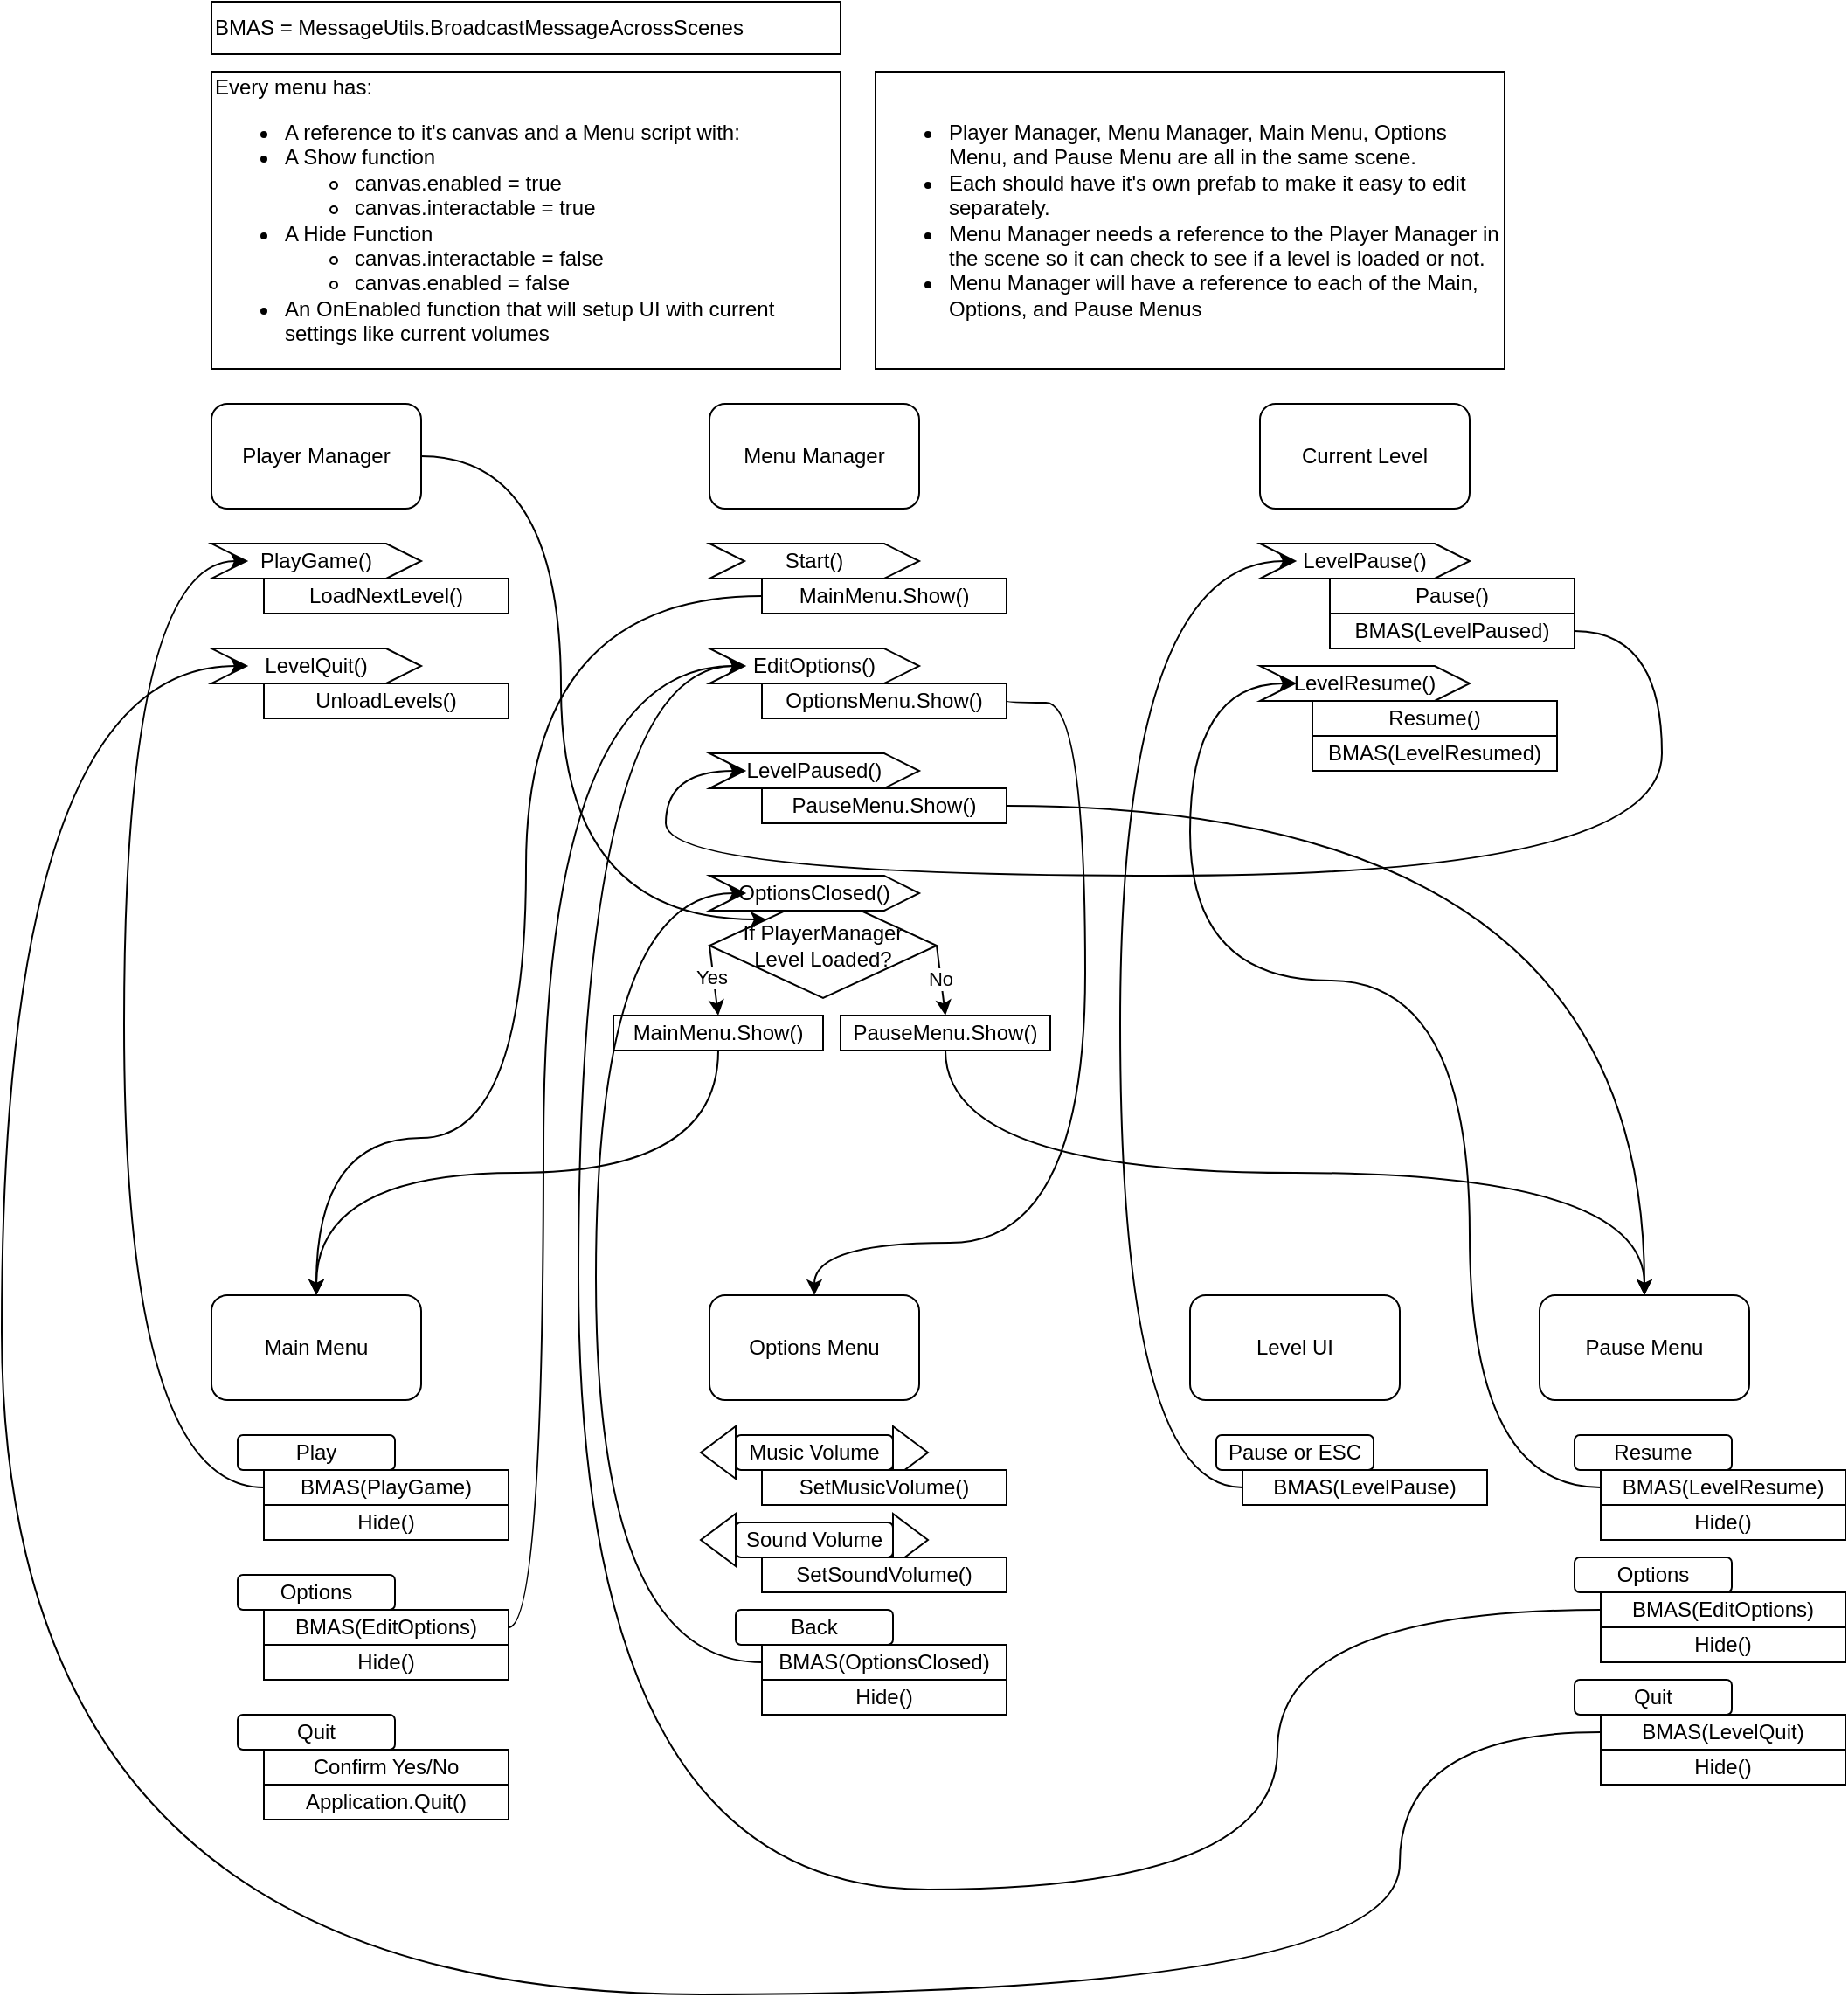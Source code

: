 <mxfile version="26.1.3">
  <diagram name="Page-1" id="6jEyM0XtldutdyMZV72m">
    <mxGraphModel dx="1900" dy="1674" grid="1" gridSize="10" guides="1" tooltips="1" connect="1" arrows="1" fold="1" page="1" pageScale="1" pageWidth="850" pageHeight="1100" math="0" shadow="0">
      <root>
        <mxCell id="0" />
        <mxCell id="1" parent="0" />
        <mxCell id="CoB3a_p92tAadd6meq5U-1" value="Player Manager" style="rounded=1;whiteSpace=wrap;html=1;" vertex="1" parent="1">
          <mxGeometry y="120" width="120" height="60" as="geometry" />
        </mxCell>
        <mxCell id="CoB3a_p92tAadd6meq5U-2" value="Main Menu" style="rounded=1;whiteSpace=wrap;html=1;" vertex="1" parent="1">
          <mxGeometry y="630" width="120" height="60" as="geometry" />
        </mxCell>
        <mxCell id="CoB3a_p92tAadd6meq5U-3" value="Options Menu" style="rounded=1;whiteSpace=wrap;html=1;" vertex="1" parent="1">
          <mxGeometry x="285" y="630" width="120" height="60" as="geometry" />
        </mxCell>
        <mxCell id="CoB3a_p92tAadd6meq5U-4" value="Pause Menu" style="rounded=1;whiteSpace=wrap;html=1;" vertex="1" parent="1">
          <mxGeometry x="760" y="630" width="120" height="60" as="geometry" />
        </mxCell>
        <mxCell id="CoB3a_p92tAadd6meq5U-5" value="Level UI" style="rounded=1;whiteSpace=wrap;html=1;" vertex="1" parent="1">
          <mxGeometry x="560" y="630" width="120" height="60" as="geometry" />
        </mxCell>
        <mxCell id="CoB3a_p92tAadd6meq5U-6" value="Play" style="rounded=1;whiteSpace=wrap;html=1;" vertex="1" parent="1">
          <mxGeometry x="15" y="710" width="90" height="20" as="geometry" />
        </mxCell>
        <mxCell id="CoB3a_p92tAadd6meq5U-7" value="Options" style="rounded=1;whiteSpace=wrap;html=1;" vertex="1" parent="1">
          <mxGeometry x="15" y="790" width="90" height="20" as="geometry" />
        </mxCell>
        <mxCell id="CoB3a_p92tAadd6meq5U-8" value="Quit" style="rounded=1;whiteSpace=wrap;html=1;" vertex="1" parent="1">
          <mxGeometry x="15" y="870" width="90" height="20" as="geometry" />
        </mxCell>
        <mxCell id="CoB3a_p92tAadd6meq5U-9" value="Music Volume" style="rounded=1;whiteSpace=wrap;html=1;" vertex="1" parent="1">
          <mxGeometry x="300" y="710" width="90" height="20" as="geometry" />
        </mxCell>
        <mxCell id="CoB3a_p92tAadd6meq5U-12" value="Back" style="rounded=1;whiteSpace=wrap;html=1;" vertex="1" parent="1">
          <mxGeometry x="300" y="810" width="90" height="20" as="geometry" />
        </mxCell>
        <mxCell id="CoB3a_p92tAadd6meq5U-13" value="Pause or ESC" style="rounded=1;whiteSpace=wrap;html=1;" vertex="1" parent="1">
          <mxGeometry x="575" y="710" width="90" height="20" as="geometry" />
        </mxCell>
        <mxCell id="CoB3a_p92tAadd6meq5U-14" value="Resume" style="rounded=1;whiteSpace=wrap;html=1;" vertex="1" parent="1">
          <mxGeometry x="780" y="710" width="90" height="20" as="geometry" />
        </mxCell>
        <mxCell id="CoB3a_p92tAadd6meq5U-15" value="Options" style="rounded=1;whiteSpace=wrap;html=1;" vertex="1" parent="1">
          <mxGeometry x="780" y="780" width="90" height="20" as="geometry" />
        </mxCell>
        <mxCell id="CoB3a_p92tAadd6meq5U-16" value="Quit" style="rounded=1;whiteSpace=wrap;html=1;" vertex="1" parent="1">
          <mxGeometry x="780" y="850" width="90" height="20" as="geometry" />
        </mxCell>
        <mxCell id="CoB3a_p92tAadd6meq5U-20" value="BMAS(PlayGame)" style="rounded=0;whiteSpace=wrap;html=1;strokeColor=default;align=center;verticalAlign=middle;fontFamily=Helvetica;fontSize=12;fontColor=default;fillColor=default;" vertex="1" parent="1">
          <mxGeometry x="30" y="730" width="140" height="20" as="geometry" />
        </mxCell>
        <mxCell id="CoB3a_p92tAadd6meq5U-24" value="BMAS(LevelPause)" style="rounded=0;whiteSpace=wrap;html=1;" vertex="1" parent="1">
          <mxGeometry x="590" y="730" width="140" height="20" as="geometry" />
        </mxCell>
        <mxCell id="CoB3a_p92tAadd6meq5U-25" value="BMAS = MessageUtils.BroadcastMessageAcrossScenes" style="rounded=0;whiteSpace=wrap;html=1;align=left;" vertex="1" parent="1">
          <mxGeometry y="-110" width="360" height="30" as="geometry" />
        </mxCell>
        <mxCell id="CoB3a_p92tAadd6meq5U-26" value="Every menu has:&lt;div&gt;&lt;ul&gt;&lt;li&gt;A reference to it&#39;s canvas and a Menu script with:&lt;/li&gt;&lt;li&gt;A Show function&lt;/li&gt;&lt;ul&gt;&lt;li&gt;canvas.enabled = true&lt;/li&gt;&lt;li&gt;canvas.interactable = true&lt;/li&gt;&lt;/ul&gt;&lt;li&gt;A Hide Function&lt;/li&gt;&lt;ul&gt;&lt;li&gt;canvas.interactable = false&lt;/li&gt;&lt;li&gt;canvas.enabled = false&lt;/li&gt;&lt;/ul&gt;&lt;li&gt;An OnEnabled function that will setup UI with current settings like current volumes&lt;/li&gt;&lt;/ul&gt;&lt;/div&gt;" style="rounded=0;whiteSpace=wrap;html=1;align=left;" vertex="1" parent="1">
          <mxGeometry y="-70" width="360" height="170" as="geometry" />
        </mxCell>
        <mxCell id="CoB3a_p92tAadd6meq5U-28" value="Start()" style="shape=step;perimeter=stepPerimeter;whiteSpace=wrap;html=1;fixedSize=1;strokeColor=default;align=center;verticalAlign=middle;fontFamily=Helvetica;fontSize=12;fontColor=default;fillColor=default;" vertex="1" parent="1">
          <mxGeometry x="285" y="200" width="120" height="20" as="geometry" />
        </mxCell>
        <mxCell id="CoB3a_p92tAadd6meq5U-31" value="Menu Manager" style="rounded=1;whiteSpace=wrap;html=1;" vertex="1" parent="1">
          <mxGeometry x="285" y="120" width="120" height="60" as="geometry" />
        </mxCell>
        <mxCell id="CoB3a_p92tAadd6meq5U-32" value="Hide()" style="rounded=0;whiteSpace=wrap;html=1;strokeColor=default;align=center;verticalAlign=middle;fontFamily=Helvetica;fontSize=12;fontColor=default;fillColor=default;" vertex="1" parent="1">
          <mxGeometry x="30" y="750" width="140" height="20" as="geometry" />
        </mxCell>
        <mxCell id="CoB3a_p92tAadd6meq5U-33" value="" style="triangle;whiteSpace=wrap;html=1;" vertex="1" parent="1">
          <mxGeometry x="390" y="705" width="20" height="30" as="geometry" />
        </mxCell>
        <mxCell id="CoB3a_p92tAadd6meq5U-35" value="" style="triangle;whiteSpace=wrap;html=1;rotation=-180;" vertex="1" parent="1">
          <mxGeometry x="280" y="705" width="20" height="30" as="geometry" />
        </mxCell>
        <mxCell id="CoB3a_p92tAadd6meq5U-36" value="Sound Volume" style="rounded=1;whiteSpace=wrap;html=1;" vertex="1" parent="1">
          <mxGeometry x="300" y="760" width="90" height="20" as="geometry" />
        </mxCell>
        <mxCell id="CoB3a_p92tAadd6meq5U-37" value="" style="triangle;whiteSpace=wrap;html=1;" vertex="1" parent="1">
          <mxGeometry x="390" y="755" width="20" height="30" as="geometry" />
        </mxCell>
        <mxCell id="CoB3a_p92tAadd6meq5U-38" value="" style="triangle;whiteSpace=wrap;html=1;rotation=-180;" vertex="1" parent="1">
          <mxGeometry x="280" y="755" width="20" height="30" as="geometry" />
        </mxCell>
        <mxCell id="CoB3a_p92tAadd6meq5U-39" value="SetMusicVolume()" style="rounded=0;whiteSpace=wrap;html=1;" vertex="1" parent="1">
          <mxGeometry x="315" y="730" width="140" height="20" as="geometry" />
        </mxCell>
        <mxCell id="CoB3a_p92tAadd6meq5U-40" value="SetSoundVolume()" style="rounded=0;whiteSpace=wrap;html=1;" vertex="1" parent="1">
          <mxGeometry x="315" y="780" width="140" height="20" as="geometry" />
        </mxCell>
        <mxCell id="CoB3a_p92tAadd6meq5U-41" value="BMAS(OptionsClosed)" style="rounded=0;whiteSpace=wrap;html=1;" vertex="1" parent="1">
          <mxGeometry x="315" y="830" width="140" height="20" as="geometry" />
        </mxCell>
        <mxCell id="CoB3a_p92tAadd6meq5U-42" value="LevelPause()" style="shape=step;perimeter=stepPerimeter;whiteSpace=wrap;html=1;fixedSize=1;" vertex="1" parent="1">
          <mxGeometry x="600" y="200" width="120" height="20" as="geometry" />
        </mxCell>
        <mxCell id="CoB3a_p92tAadd6meq5U-43" value="PlayGame()" style="shape=step;perimeter=stepPerimeter;whiteSpace=wrap;html=1;fixedSize=1;" vertex="1" parent="1">
          <mxGeometry y="200" width="120" height="20" as="geometry" />
        </mxCell>
        <mxCell id="CoB3a_p92tAadd6meq5U-44" value="LoadNextLevel()" style="rounded=0;whiteSpace=wrap;html=1;strokeColor=default;align=center;verticalAlign=middle;fontFamily=Helvetica;fontSize=12;fontColor=default;fillColor=default;" vertex="1" parent="1">
          <mxGeometry x="30" y="220" width="140" height="20" as="geometry" />
        </mxCell>
        <mxCell id="CoB3a_p92tAadd6meq5U-45" value="BMAS(EditOptions)" style="rounded=0;whiteSpace=wrap;html=1;strokeColor=default;align=center;verticalAlign=middle;fontFamily=Helvetica;fontSize=12;fontColor=default;fillColor=default;" vertex="1" parent="1">
          <mxGeometry x="30" y="810" width="140" height="20" as="geometry" />
        </mxCell>
        <mxCell id="CoB3a_p92tAadd6meq5U-46" value="Hide()" style="rounded=0;whiteSpace=wrap;html=1;strokeColor=default;align=center;verticalAlign=middle;fontFamily=Helvetica;fontSize=12;fontColor=default;fillColor=default;" vertex="1" parent="1">
          <mxGeometry x="30" y="830" width="140" height="20" as="geometry" />
        </mxCell>
        <mxCell id="CoB3a_p92tAadd6meq5U-47" value="Confirm Yes/No" style="rounded=0;whiteSpace=wrap;html=1;strokeColor=default;align=center;verticalAlign=middle;fontFamily=Helvetica;fontSize=12;fontColor=default;fillColor=default;" vertex="1" parent="1">
          <mxGeometry x="30" y="890" width="140" height="20" as="geometry" />
        </mxCell>
        <mxCell id="CoB3a_p92tAadd6meq5U-48" value="Application.Quit()" style="rounded=0;whiteSpace=wrap;html=1;strokeColor=default;align=center;verticalAlign=middle;fontFamily=Helvetica;fontSize=12;fontColor=default;fillColor=default;" vertex="1" parent="1">
          <mxGeometry x="30" y="910" width="140" height="20" as="geometry" />
        </mxCell>
        <mxCell id="CoB3a_p92tAadd6meq5U-49" value="MainMenu.Show()" style="rounded=0;whiteSpace=wrap;html=1;strokeColor=default;align=center;verticalAlign=middle;fontFamily=Helvetica;fontSize=12;fontColor=default;fillColor=default;" vertex="1" parent="1">
          <mxGeometry x="315" y="220" width="140" height="20" as="geometry" />
        </mxCell>
        <mxCell id="CoB3a_p92tAadd6meq5U-50" value="LevelPaused()" style="shape=step;perimeter=stepPerimeter;whiteSpace=wrap;html=1;fixedSize=1;" vertex="1" parent="1">
          <mxGeometry x="285" y="320" width="120" height="20" as="geometry" />
        </mxCell>
        <mxCell id="CoB3a_p92tAadd6meq5U-51" value="PauseMenu.Show()" style="rounded=0;whiteSpace=wrap;html=1;strokeColor=default;align=center;verticalAlign=middle;fontFamily=Helvetica;fontSize=12;fontColor=default;fillColor=default;" vertex="1" parent="1">
          <mxGeometry x="315" y="340" width="140" height="20" as="geometry" />
        </mxCell>
        <mxCell id="CoB3a_p92tAadd6meq5U-52" value="EditOptions()" style="shape=step;perimeter=stepPerimeter;whiteSpace=wrap;html=1;fixedSize=1;" vertex="1" parent="1">
          <mxGeometry x="285" y="260" width="120" height="20" as="geometry" />
        </mxCell>
        <mxCell id="CoB3a_p92tAadd6meq5U-53" value="OptionsMenu.Show()" style="rounded=0;whiteSpace=wrap;html=1;strokeColor=default;align=center;verticalAlign=middle;fontFamily=Helvetica;fontSize=12;fontColor=default;fillColor=default;" vertex="1" parent="1">
          <mxGeometry x="315" y="280" width="140" height="20" as="geometry" />
        </mxCell>
        <mxCell id="CoB3a_p92tAadd6meq5U-76" style="edgeStyle=orthogonalEdgeStyle;rounded=0;orthogonalLoop=1;jettySize=auto;html=1;exitX=0;exitY=0.5;exitDx=0;exitDy=0;entryX=0;entryY=0.5;entryDx=0;entryDy=0;curved=1;" edge="1" parent="1" source="CoB3a_p92tAadd6meq5U-54" target="CoB3a_p92tAadd6meq5U-55">
          <mxGeometry relative="1" as="geometry">
            <Array as="points">
              <mxPoint x="680" y="880" />
              <mxPoint x="680" y="1030" />
              <mxPoint x="-120" y="1030" />
              <mxPoint x="-120" y="270" />
            </Array>
          </mxGeometry>
        </mxCell>
        <mxCell id="CoB3a_p92tAadd6meq5U-54" value="BMAS(LevelQuit)" style="rounded=0;whiteSpace=wrap;html=1;" vertex="1" parent="1">
          <mxGeometry x="795" y="870" width="140" height="20" as="geometry" />
        </mxCell>
        <mxCell id="CoB3a_p92tAadd6meq5U-55" value="LevelQuit()" style="shape=step;perimeter=stepPerimeter;whiteSpace=wrap;html=1;fixedSize=1;" vertex="1" parent="1">
          <mxGeometry y="260" width="120" height="20" as="geometry" />
        </mxCell>
        <mxCell id="CoB3a_p92tAadd6meq5U-56" value="UnloadLevels()" style="rounded=0;whiteSpace=wrap;html=1;strokeColor=default;align=center;verticalAlign=middle;fontFamily=Helvetica;fontSize=12;fontColor=default;fillColor=default;" vertex="1" parent="1">
          <mxGeometry x="30" y="280" width="140" height="20" as="geometry" />
        </mxCell>
        <mxCell id="CoB3a_p92tAadd6meq5U-57" value="Hide()" style="rounded=0;whiteSpace=wrap;html=1;strokeColor=default;align=center;verticalAlign=middle;fontFamily=Helvetica;fontSize=12;fontColor=default;fillColor=default;" vertex="1" parent="1">
          <mxGeometry x="315" y="850" width="140" height="20" as="geometry" />
        </mxCell>
        <mxCell id="CoB3a_p92tAadd6meq5U-58" value="Hide()" style="rounded=0;whiteSpace=wrap;html=1;strokeColor=default;align=center;verticalAlign=middle;fontFamily=Helvetica;fontSize=12;fontColor=default;fillColor=default;" vertex="1" parent="1">
          <mxGeometry x="795" y="890" width="140" height="20" as="geometry" />
        </mxCell>
        <mxCell id="CoB3a_p92tAadd6meq5U-59" value="BMAS(EditOptions)" style="rounded=0;whiteSpace=wrap;html=1;strokeColor=default;align=center;verticalAlign=middle;fontFamily=Helvetica;fontSize=12;fontColor=default;fillColor=default;" vertex="1" parent="1">
          <mxGeometry x="795" y="800" width="140" height="20" as="geometry" />
        </mxCell>
        <mxCell id="CoB3a_p92tAadd6meq5U-60" value="Hide()" style="rounded=0;whiteSpace=wrap;html=1;strokeColor=default;align=center;verticalAlign=middle;fontFamily=Helvetica;fontSize=12;fontColor=default;fillColor=default;" vertex="1" parent="1">
          <mxGeometry x="795" y="820" width="140" height="20" as="geometry" />
        </mxCell>
        <mxCell id="CoB3a_p92tAadd6meq5U-61" value="Hide()" style="rounded=0;whiteSpace=wrap;html=1;strokeColor=default;align=center;verticalAlign=middle;fontFamily=Helvetica;fontSize=12;fontColor=default;fillColor=default;" vertex="1" parent="1">
          <mxGeometry x="795" y="750" width="140" height="20" as="geometry" />
        </mxCell>
        <mxCell id="CoB3a_p92tAadd6meq5U-62" value="BMAS(LevelResume)" style="rounded=0;whiteSpace=wrap;html=1;" vertex="1" parent="1">
          <mxGeometry x="795" y="730" width="140" height="20" as="geometry" />
        </mxCell>
        <mxCell id="CoB3a_p92tAadd6meq5U-64" value="Current Level" style="rounded=1;whiteSpace=wrap;html=1;" vertex="1" parent="1">
          <mxGeometry x="600" y="120" width="120" height="60" as="geometry" />
        </mxCell>
        <mxCell id="CoB3a_p92tAadd6meq5U-65" value="BMAS(LevelPaused)" style="rounded=0;whiteSpace=wrap;html=1;" vertex="1" parent="1">
          <mxGeometry x="640" y="240" width="140" height="20" as="geometry" />
        </mxCell>
        <mxCell id="CoB3a_p92tAadd6meq5U-66" value="Pause()" style="rounded=0;whiteSpace=wrap;html=1;" vertex="1" parent="1">
          <mxGeometry x="640" y="220" width="140" height="20" as="geometry" />
        </mxCell>
        <mxCell id="CoB3a_p92tAadd6meq5U-67" value="LevelResume()" style="shape=step;perimeter=stepPerimeter;whiteSpace=wrap;html=1;fixedSize=1;" vertex="1" parent="1">
          <mxGeometry x="600" y="270" width="120" height="20" as="geometry" />
        </mxCell>
        <mxCell id="CoB3a_p92tAadd6meq5U-68" value="Resume()" style="rounded=0;whiteSpace=wrap;html=1;" vertex="1" parent="1">
          <mxGeometry x="630" y="290" width="140" height="20" as="geometry" />
        </mxCell>
        <mxCell id="CoB3a_p92tAadd6meq5U-69" value="BMAS(LevelResumed)" style="rounded=0;whiteSpace=wrap;html=1;" vertex="1" parent="1">
          <mxGeometry x="630" y="310" width="140" height="20" as="geometry" />
        </mxCell>
        <mxCell id="CoB3a_p92tAadd6meq5U-74" value="" style="endArrow=classic;html=1;rounded=0;exitX=0;exitY=0.5;exitDx=0;exitDy=0;entryX=0;entryY=0.5;entryDx=0;entryDy=0;edgeStyle=orthogonalEdgeStyle;curved=1;" edge="1" parent="1" source="CoB3a_p92tAadd6meq5U-20" target="CoB3a_p92tAadd6meq5U-43">
          <mxGeometry width="50" height="50" relative="1" as="geometry">
            <mxPoint x="310" y="500" as="sourcePoint" />
            <mxPoint x="360" y="450" as="targetPoint" />
            <Array as="points">
              <mxPoint x="-50" y="740" />
              <mxPoint x="-50" y="210" />
            </Array>
          </mxGeometry>
        </mxCell>
        <mxCell id="CoB3a_p92tAadd6meq5U-75" value="" style="endArrow=classic;html=1;rounded=0;exitX=1;exitY=0.5;exitDx=0;exitDy=0;entryX=0;entryY=0.5;entryDx=0;entryDy=0;edgeStyle=orthogonalEdgeStyle;curved=1;" edge="1" parent="1" source="CoB3a_p92tAadd6meq5U-45" target="CoB3a_p92tAadd6meq5U-52">
          <mxGeometry width="50" height="50" relative="1" as="geometry">
            <mxPoint x="310" y="500" as="sourcePoint" />
            <mxPoint x="360" y="450" as="targetPoint" />
            <Array as="points">
              <mxPoint x="190" y="820" />
              <mxPoint x="190" y="270" />
            </Array>
          </mxGeometry>
        </mxCell>
        <mxCell id="CoB3a_p92tAadd6meq5U-77" value="" style="endArrow=classic;html=1;rounded=0;entryX=0;entryY=0.5;entryDx=0;entryDy=0;exitX=0;exitY=0.5;exitDx=0;exitDy=0;edgeStyle=orthogonalEdgeStyle;curved=1;" edge="1" parent="1" source="CoB3a_p92tAadd6meq5U-24" target="CoB3a_p92tAadd6meq5U-42">
          <mxGeometry width="50" height="50" relative="1" as="geometry">
            <mxPoint x="550" y="440" as="sourcePoint" />
            <mxPoint x="600" y="390" as="targetPoint" />
            <Array as="points">
              <mxPoint x="520" y="740" />
              <mxPoint x="520" y="210" />
            </Array>
          </mxGeometry>
        </mxCell>
        <mxCell id="CoB3a_p92tAadd6meq5U-78" value="" style="endArrow=classic;html=1;rounded=0;entryX=0;entryY=0.5;entryDx=0;entryDy=0;exitX=0;exitY=0.5;exitDx=0;exitDy=0;edgeStyle=orthogonalEdgeStyle;curved=1;" edge="1" parent="1" source="CoB3a_p92tAadd6meq5U-62" target="CoB3a_p92tAadd6meq5U-67">
          <mxGeometry width="50" height="50" relative="1" as="geometry">
            <mxPoint x="550" y="440" as="sourcePoint" />
            <mxPoint x="600" y="390" as="targetPoint" />
            <Array as="points">
              <mxPoint x="720" y="740" />
              <mxPoint x="720" y="450" />
              <mxPoint x="560" y="450" />
              <mxPoint x="560" y="280" />
            </Array>
          </mxGeometry>
        </mxCell>
        <mxCell id="CoB3a_p92tAadd6meq5U-79" value="" style="endArrow=classic;html=1;rounded=0;entryX=0;entryY=0.5;entryDx=0;entryDy=0;exitX=0;exitY=0.5;exitDx=0;exitDy=0;edgeStyle=orthogonalEdgeStyle;curved=1;" edge="1" parent="1" source="CoB3a_p92tAadd6meq5U-59" target="CoB3a_p92tAadd6meq5U-52">
          <mxGeometry width="50" height="50" relative="1" as="geometry">
            <mxPoint x="470" y="520" as="sourcePoint" />
            <mxPoint x="520" y="470" as="targetPoint" />
            <Array as="points">
              <mxPoint x="610" y="810" />
              <mxPoint x="610" y="970" />
              <mxPoint x="210" y="970" />
              <mxPoint x="210" y="270" />
            </Array>
          </mxGeometry>
        </mxCell>
        <mxCell id="CoB3a_p92tAadd6meq5U-80" value="" style="endArrow=classic;html=1;rounded=0;entryX=0;entryY=0.5;entryDx=0;entryDy=0;exitX=1;exitY=0.5;exitDx=0;exitDy=0;edgeStyle=orthogonalEdgeStyle;curved=1;" edge="1" parent="1" source="CoB3a_p92tAadd6meq5U-65" target="CoB3a_p92tAadd6meq5U-50">
          <mxGeometry width="50" height="50" relative="1" as="geometry">
            <mxPoint x="460" y="430" as="sourcePoint" />
            <mxPoint x="510" y="380" as="targetPoint" />
            <Array as="points">
              <mxPoint x="830" y="250" />
              <mxPoint x="830" y="390" />
              <mxPoint x="260" y="390" />
              <mxPoint x="260" y="330" />
            </Array>
          </mxGeometry>
        </mxCell>
        <mxCell id="CoB3a_p92tAadd6meq5U-81" value="" style="endArrow=classic;html=1;rounded=0;entryX=0.5;entryY=0;entryDx=0;entryDy=0;exitX=0;exitY=0.5;exitDx=0;exitDy=0;edgeStyle=orthogonalEdgeStyle;curved=1;" edge="1" parent="1" source="CoB3a_p92tAadd6meq5U-49" target="CoB3a_p92tAadd6meq5U-2">
          <mxGeometry width="50" height="50" relative="1" as="geometry">
            <mxPoint x="410" y="490" as="sourcePoint" />
            <mxPoint x="460" y="440" as="targetPoint" />
            <Array as="points">
              <mxPoint x="180" y="230" />
              <mxPoint x="180" y="540" />
              <mxPoint x="60" y="540" />
            </Array>
          </mxGeometry>
        </mxCell>
        <mxCell id="CoB3a_p92tAadd6meq5U-82" value="" style="endArrow=classic;html=1;rounded=0;entryX=0.5;entryY=0;entryDx=0;entryDy=0;edgeStyle=orthogonalEdgeStyle;curved=1;" edge="1" parent="1" target="CoB3a_p92tAadd6meq5U-3">
          <mxGeometry width="50" height="50" relative="1" as="geometry">
            <mxPoint x="455" y="290" as="sourcePoint" />
            <mxPoint x="530" y="470" as="targetPoint" />
            <Array as="points">
              <mxPoint x="500" y="291" />
              <mxPoint x="500" y="600" />
              <mxPoint x="345" y="600" />
            </Array>
          </mxGeometry>
        </mxCell>
        <mxCell id="CoB3a_p92tAadd6meq5U-83" value="" style="endArrow=classic;html=1;rounded=0;entryX=0.5;entryY=0;entryDx=0;entryDy=0;exitX=1;exitY=0.5;exitDx=0;exitDy=0;edgeStyle=orthogonalEdgeStyle;curved=1;" edge="1" parent="1" source="CoB3a_p92tAadd6meq5U-51" target="CoB3a_p92tAadd6meq5U-4">
          <mxGeometry width="50" height="50" relative="1" as="geometry">
            <mxPoint x="480" y="520" as="sourcePoint" />
            <mxPoint x="530" y="470" as="targetPoint" />
          </mxGeometry>
        </mxCell>
        <mxCell id="CoB3a_p92tAadd6meq5U-86" value="If PlayerManager&lt;div&gt;Level Loaded?&lt;/div&gt;" style="rhombus;whiteSpace=wrap;html=1;" vertex="1" parent="1">
          <mxGeometry x="285" y="400" width="130" height="60" as="geometry" />
        </mxCell>
        <mxCell id="CoB3a_p92tAadd6meq5U-88" value="" style="endArrow=classic;html=1;rounded=0;entryX=0;entryY=0;entryDx=0;entryDy=0;exitX=1;exitY=0.5;exitDx=0;exitDy=0;edgeStyle=orthogonalEdgeStyle;curved=1;" edge="1" parent="1" source="CoB3a_p92tAadd6meq5U-1" target="CoB3a_p92tAadd6meq5U-86">
          <mxGeometry width="50" height="50" relative="1" as="geometry">
            <mxPoint x="430" y="540" as="sourcePoint" />
            <mxPoint x="300" y="480" as="targetPoint" />
            <Array as="points">
              <mxPoint x="200" y="150" />
              <mxPoint x="200" y="415" />
            </Array>
          </mxGeometry>
        </mxCell>
        <mxCell id="CoB3a_p92tAadd6meq5U-84" value="OptionsClosed()" style="shape=step;perimeter=stepPerimeter;whiteSpace=wrap;html=1;fixedSize=1;strokeColor=default;align=center;verticalAlign=middle;fontFamily=Helvetica;fontSize=12;fontColor=default;fillColor=default;" vertex="1" parent="1">
          <mxGeometry x="285" y="390" width="120" height="20" as="geometry" />
        </mxCell>
        <mxCell id="CoB3a_p92tAadd6meq5U-89" value="" style="endArrow=classic;html=1;rounded=0;exitX=1;exitY=0.5;exitDx=0;exitDy=0;entryX=0.5;entryY=0;entryDx=0;entryDy=0;" edge="1" parent="1" source="CoB3a_p92tAadd6meq5U-86" target="CoB3a_p92tAadd6meq5U-97">
          <mxGeometry width="50" height="50" relative="1" as="geometry">
            <mxPoint x="380" y="470" as="sourcePoint" />
            <mxPoint x="430" y="470" as="targetPoint" />
          </mxGeometry>
        </mxCell>
        <mxCell id="CoB3a_p92tAadd6meq5U-90" value="No" style="edgeLabel;html=1;align=center;verticalAlign=middle;resizable=0;points=[];" vertex="1" connectable="0" parent="CoB3a_p92tAadd6meq5U-89">
          <mxGeometry x="-0.046" y="-1" relative="1" as="geometry">
            <mxPoint as="offset" />
          </mxGeometry>
        </mxCell>
        <mxCell id="CoB3a_p92tAadd6meq5U-94" value="" style="endArrow=classic;html=1;rounded=0;exitX=0;exitY=0.5;exitDx=0;exitDy=0;entryX=0.5;entryY=0;entryDx=0;entryDy=0;" edge="1" parent="1" source="CoB3a_p92tAadd6meq5U-86" target="CoB3a_p92tAadd6meq5U-96">
          <mxGeometry width="50" height="50" relative="1" as="geometry">
            <mxPoint x="380" y="470" as="sourcePoint" />
            <mxPoint x="270" y="470" as="targetPoint" />
          </mxGeometry>
        </mxCell>
        <mxCell id="CoB3a_p92tAadd6meq5U-95" value="Yes" style="edgeLabel;html=1;align=center;verticalAlign=middle;resizable=0;points=[];" vertex="1" connectable="0" parent="CoB3a_p92tAadd6meq5U-94">
          <mxGeometry x="-0.133" y="-1" relative="1" as="geometry">
            <mxPoint as="offset" />
          </mxGeometry>
        </mxCell>
        <mxCell id="CoB3a_p92tAadd6meq5U-96" value="MainMenu.Show()" style="rounded=0;whiteSpace=wrap;html=1;strokeColor=default;align=center;verticalAlign=middle;fontFamily=Helvetica;fontSize=12;fontColor=default;fillColor=default;" vertex="1" parent="1">
          <mxGeometry x="230" y="470" width="120" height="20" as="geometry" />
        </mxCell>
        <mxCell id="CoB3a_p92tAadd6meq5U-97" value="PauseMenu.Show()" style="rounded=0;whiteSpace=wrap;html=1;strokeColor=default;align=center;verticalAlign=middle;fontFamily=Helvetica;fontSize=12;fontColor=default;fillColor=default;" vertex="1" parent="1">
          <mxGeometry x="360" y="470" width="120" height="20" as="geometry" />
        </mxCell>
        <mxCell id="CoB3a_p92tAadd6meq5U-98" value="&lt;ul&gt;&lt;li&gt;Player Manager, Menu Manager, Main Menu, Options Menu, and Pause Menu are all in the same scene.&lt;/li&gt;&lt;li&gt;Each should have it&#39;s own prefab to make it easy to edit separately.&lt;/li&gt;&lt;li&gt;Menu Manager needs a reference to the Player Manager in the scene so it can check to see if a level is loaded or not.&lt;/li&gt;&lt;li&gt;Menu Manager will have a reference to each of the Main, Options, and Pause Menus&lt;/li&gt;&lt;/ul&gt;" style="rounded=0;whiteSpace=wrap;html=1;align=left;" vertex="1" parent="1">
          <mxGeometry x="380" y="-70" width="360" height="170" as="geometry" />
        </mxCell>
        <mxCell id="CoB3a_p92tAadd6meq5U-100" value="" style="endArrow=classic;html=1;rounded=0;exitX=0;exitY=0.5;exitDx=0;exitDy=0;entryX=0;entryY=0.5;entryDx=0;entryDy=0;edgeStyle=orthogonalEdgeStyle;curved=1;" edge="1" parent="1" source="CoB3a_p92tAadd6meq5U-41" target="CoB3a_p92tAadd6meq5U-84">
          <mxGeometry width="50" height="50" relative="1" as="geometry">
            <mxPoint x="300" y="650" as="sourcePoint" />
            <mxPoint x="350" y="600" as="targetPoint" />
            <Array as="points">
              <mxPoint x="220" y="840" />
              <mxPoint x="220" y="400" />
            </Array>
          </mxGeometry>
        </mxCell>
        <mxCell id="CoB3a_p92tAadd6meq5U-101" value="" style="endArrow=classic;html=1;rounded=0;entryX=0.5;entryY=0;entryDx=0;entryDy=0;exitX=0.5;exitY=1;exitDx=0;exitDy=0;edgeStyle=orthogonalEdgeStyle;curved=1;" edge="1" parent="1" source="CoB3a_p92tAadd6meq5U-96" target="CoB3a_p92tAadd6meq5U-2">
          <mxGeometry width="50" height="50" relative="1" as="geometry">
            <mxPoint x="300" y="650" as="sourcePoint" />
            <mxPoint x="350" y="600" as="targetPoint" />
          </mxGeometry>
        </mxCell>
        <mxCell id="CoB3a_p92tAadd6meq5U-102" value="" style="endArrow=classic;html=1;rounded=0;exitX=0.5;exitY=1;exitDx=0;exitDy=0;entryX=0.5;entryY=0;entryDx=0;entryDy=0;edgeStyle=orthogonalEdgeStyle;curved=1;" edge="1" parent="1" source="CoB3a_p92tAadd6meq5U-97" target="CoB3a_p92tAadd6meq5U-4">
          <mxGeometry width="50" height="50" relative="1" as="geometry">
            <mxPoint x="300" y="650" as="sourcePoint" />
            <mxPoint x="350" y="600" as="targetPoint" />
          </mxGeometry>
        </mxCell>
      </root>
    </mxGraphModel>
  </diagram>
</mxfile>

